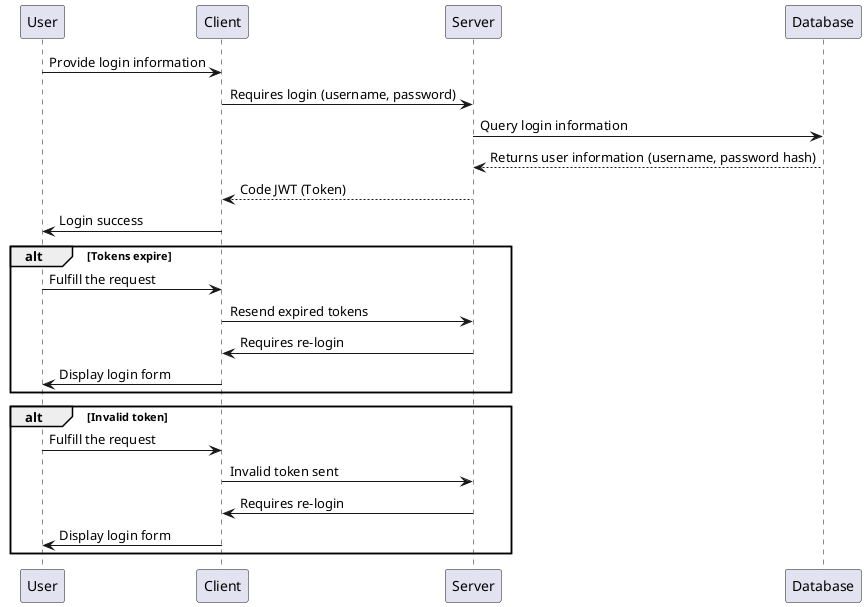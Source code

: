 @startuml
participant User
participant Client
participant Server
participant Database

User -> Client: Provide login information
Client -> Server: Requires login (username, password)
Server -> Database: Query login information
Database --> Server: Returns user information (username, password hash)
Server --> Client: Code JWT (Token)
Client -> User: Login success

alt Tokens expire
    User -> Client: Fulfill the request
    Client -> Server: Resend expired tokens
    Server -> Client: Requires re-login
    Client -> User: Display login form
end

alt Invalid token
    User -> Client: Fulfill the request
    Client -> Server: Invalid token sent
    Server -> Client: Requires re-login
    Client -> User: Display login form
end

@enduml